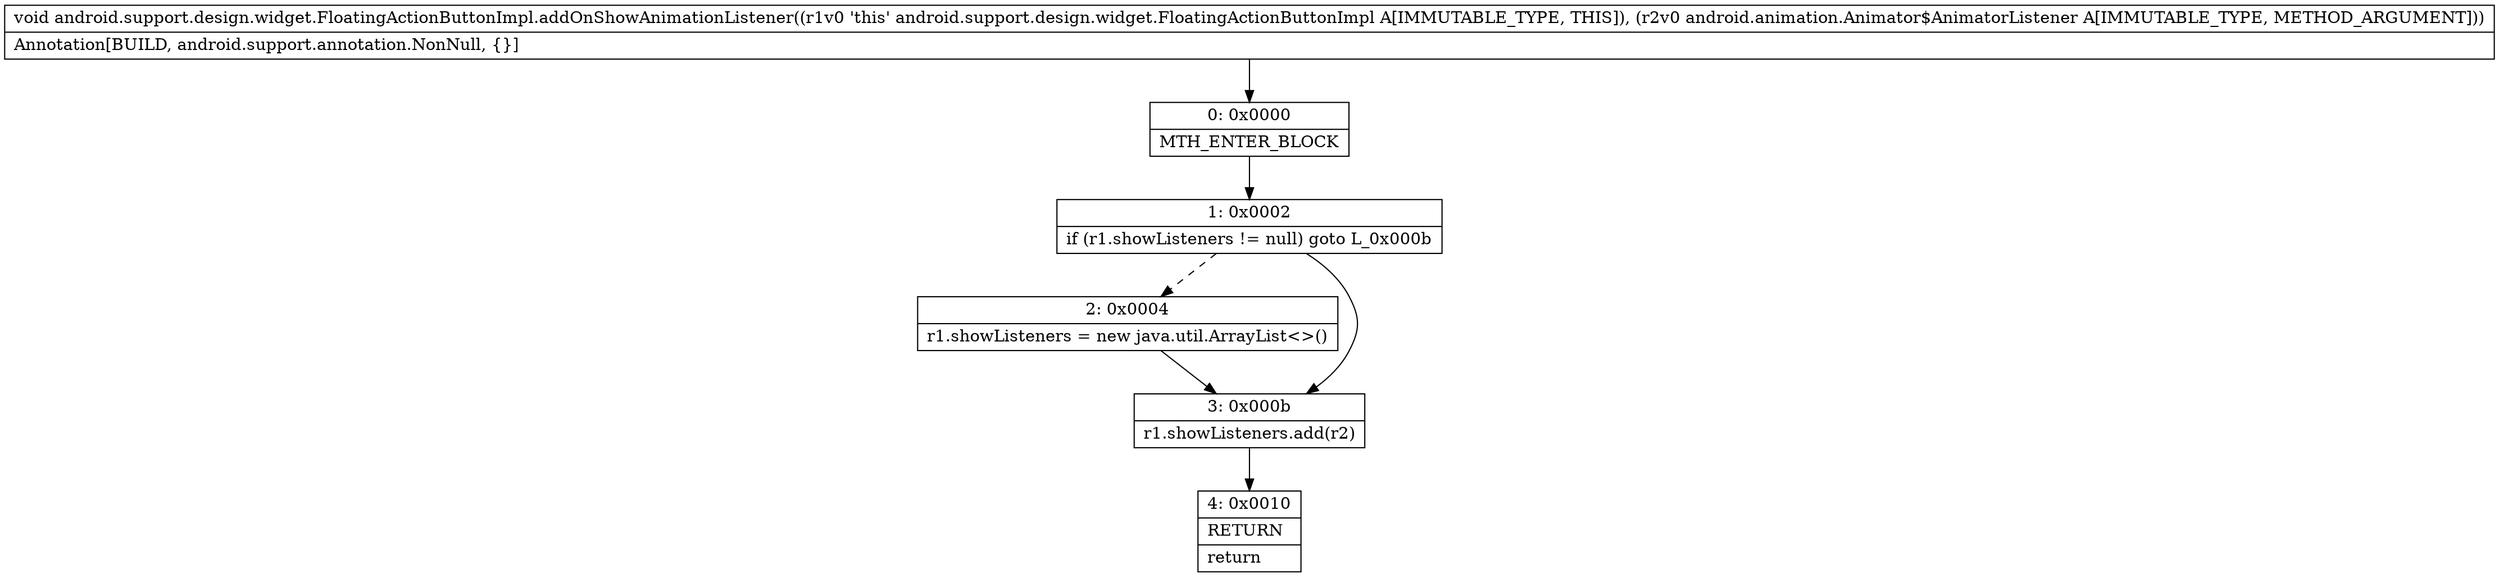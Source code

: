 digraph "CFG forandroid.support.design.widget.FloatingActionButtonImpl.addOnShowAnimationListener(Landroid\/animation\/Animator$AnimatorListener;)V" {
Node_0 [shape=record,label="{0\:\ 0x0000|MTH_ENTER_BLOCK\l}"];
Node_1 [shape=record,label="{1\:\ 0x0002|if (r1.showListeners != null) goto L_0x000b\l}"];
Node_2 [shape=record,label="{2\:\ 0x0004|r1.showListeners = new java.util.ArrayList\<\>()\l}"];
Node_3 [shape=record,label="{3\:\ 0x000b|r1.showListeners.add(r2)\l}"];
Node_4 [shape=record,label="{4\:\ 0x0010|RETURN\l|return\l}"];
MethodNode[shape=record,label="{void android.support.design.widget.FloatingActionButtonImpl.addOnShowAnimationListener((r1v0 'this' android.support.design.widget.FloatingActionButtonImpl A[IMMUTABLE_TYPE, THIS]), (r2v0 android.animation.Animator$AnimatorListener A[IMMUTABLE_TYPE, METHOD_ARGUMENT]))  | Annotation[BUILD, android.support.annotation.NonNull, \{\}]\l}"];
MethodNode -> Node_0;
Node_0 -> Node_1;
Node_1 -> Node_2[style=dashed];
Node_1 -> Node_3;
Node_2 -> Node_3;
Node_3 -> Node_4;
}

